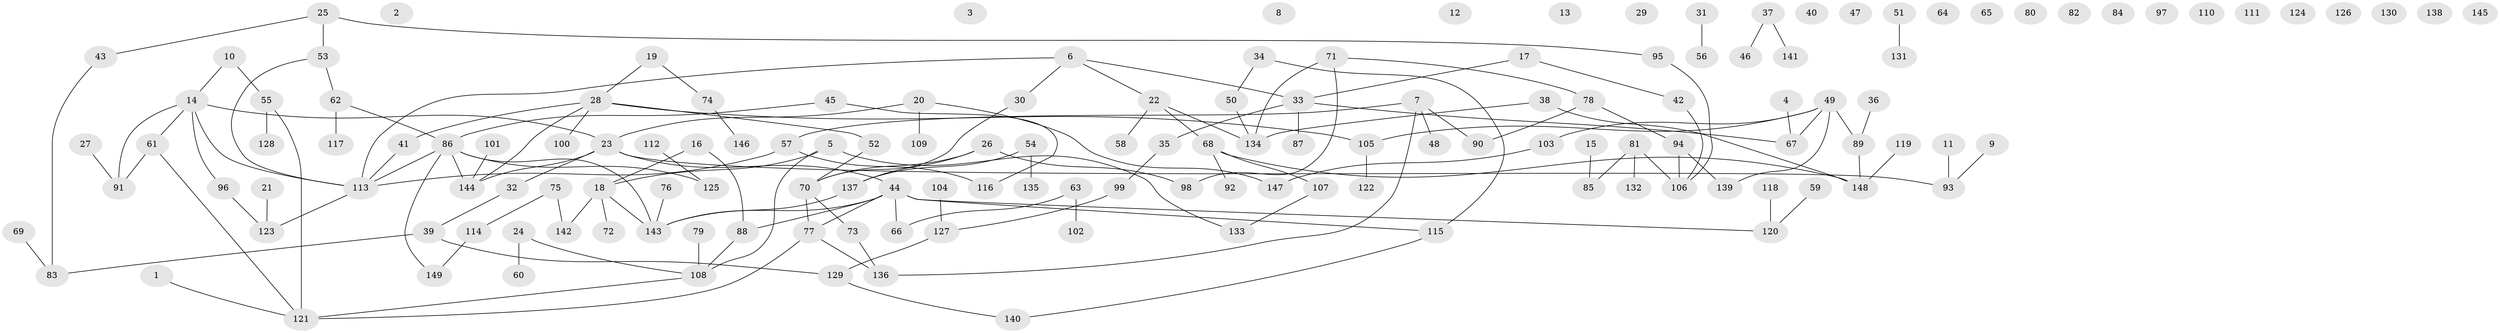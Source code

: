 // coarse degree distribution, {0: 0.32432432432432434, 1: 0.3108108108108108, 2: 0.1891891891891892, 3: 0.02702702702702703, 7: 0.02702702702702703, 4: 0.04054054054054054, 9: 0.013513513513513514, 5: 0.013513513513513514, 8: 0.04054054054054054, 11: 0.013513513513513514}
// Generated by graph-tools (version 1.1) at 2025/43/03/04/25 21:43:15]
// undirected, 149 vertices, 156 edges
graph export_dot {
graph [start="1"]
  node [color=gray90,style=filled];
  1;
  2;
  3;
  4;
  5;
  6;
  7;
  8;
  9;
  10;
  11;
  12;
  13;
  14;
  15;
  16;
  17;
  18;
  19;
  20;
  21;
  22;
  23;
  24;
  25;
  26;
  27;
  28;
  29;
  30;
  31;
  32;
  33;
  34;
  35;
  36;
  37;
  38;
  39;
  40;
  41;
  42;
  43;
  44;
  45;
  46;
  47;
  48;
  49;
  50;
  51;
  52;
  53;
  54;
  55;
  56;
  57;
  58;
  59;
  60;
  61;
  62;
  63;
  64;
  65;
  66;
  67;
  68;
  69;
  70;
  71;
  72;
  73;
  74;
  75;
  76;
  77;
  78;
  79;
  80;
  81;
  82;
  83;
  84;
  85;
  86;
  87;
  88;
  89;
  90;
  91;
  92;
  93;
  94;
  95;
  96;
  97;
  98;
  99;
  100;
  101;
  102;
  103;
  104;
  105;
  106;
  107;
  108;
  109;
  110;
  111;
  112;
  113;
  114;
  115;
  116;
  117;
  118;
  119;
  120;
  121;
  122;
  123;
  124;
  125;
  126;
  127;
  128;
  129;
  130;
  131;
  132;
  133;
  134;
  135;
  136;
  137;
  138;
  139;
  140;
  141;
  142;
  143;
  144;
  145;
  146;
  147;
  148;
  149;
  1 -- 121;
  4 -- 67;
  5 -- 18;
  5 -- 108;
  5 -- 133;
  6 -- 22;
  6 -- 30;
  6 -- 33;
  6 -- 113;
  7 -- 48;
  7 -- 57;
  7 -- 90;
  7 -- 136;
  9 -- 93;
  10 -- 14;
  10 -- 55;
  11 -- 93;
  14 -- 23;
  14 -- 61;
  14 -- 91;
  14 -- 96;
  14 -- 113;
  15 -- 85;
  16 -- 18;
  16 -- 88;
  17 -- 33;
  17 -- 42;
  18 -- 72;
  18 -- 142;
  18 -- 143;
  19 -- 28;
  19 -- 74;
  20 -- 23;
  20 -- 109;
  20 -- 147;
  21 -- 123;
  22 -- 58;
  22 -- 68;
  22 -- 134;
  23 -- 32;
  23 -- 44;
  23 -- 93;
  23 -- 144;
  24 -- 60;
  24 -- 108;
  25 -- 43;
  25 -- 53;
  25 -- 95;
  26 -- 70;
  26 -- 98;
  26 -- 137;
  27 -- 91;
  28 -- 41;
  28 -- 52;
  28 -- 100;
  28 -- 105;
  28 -- 144;
  30 -- 70;
  31 -- 56;
  32 -- 39;
  33 -- 35;
  33 -- 67;
  33 -- 87;
  34 -- 50;
  34 -- 115;
  35 -- 99;
  36 -- 89;
  37 -- 46;
  37 -- 141;
  38 -- 134;
  38 -- 148;
  39 -- 83;
  39 -- 129;
  41 -- 113;
  42 -- 106;
  43 -- 83;
  44 -- 66;
  44 -- 77;
  44 -- 88;
  44 -- 115;
  44 -- 120;
  44 -- 143;
  45 -- 86;
  45 -- 116;
  49 -- 67;
  49 -- 89;
  49 -- 103;
  49 -- 105;
  49 -- 139;
  50 -- 134;
  51 -- 131;
  52 -- 70;
  53 -- 62;
  53 -- 113;
  54 -- 135;
  54 -- 137;
  55 -- 121;
  55 -- 128;
  57 -- 113;
  57 -- 116;
  59 -- 120;
  61 -- 91;
  61 -- 121;
  62 -- 86;
  62 -- 117;
  63 -- 66;
  63 -- 102;
  68 -- 92;
  68 -- 107;
  68 -- 148;
  69 -- 83;
  70 -- 73;
  70 -- 77;
  71 -- 78;
  71 -- 98;
  71 -- 134;
  73 -- 136;
  74 -- 146;
  75 -- 114;
  75 -- 142;
  76 -- 143;
  77 -- 121;
  77 -- 136;
  78 -- 90;
  78 -- 94;
  79 -- 108;
  81 -- 85;
  81 -- 106;
  81 -- 132;
  86 -- 113;
  86 -- 125;
  86 -- 143;
  86 -- 144;
  86 -- 149;
  88 -- 108;
  89 -- 148;
  94 -- 106;
  94 -- 139;
  95 -- 106;
  96 -- 123;
  99 -- 127;
  101 -- 144;
  103 -- 147;
  104 -- 127;
  105 -- 122;
  107 -- 133;
  108 -- 121;
  112 -- 125;
  113 -- 123;
  114 -- 149;
  115 -- 140;
  118 -- 120;
  119 -- 148;
  127 -- 129;
  129 -- 140;
  137 -- 143;
}
